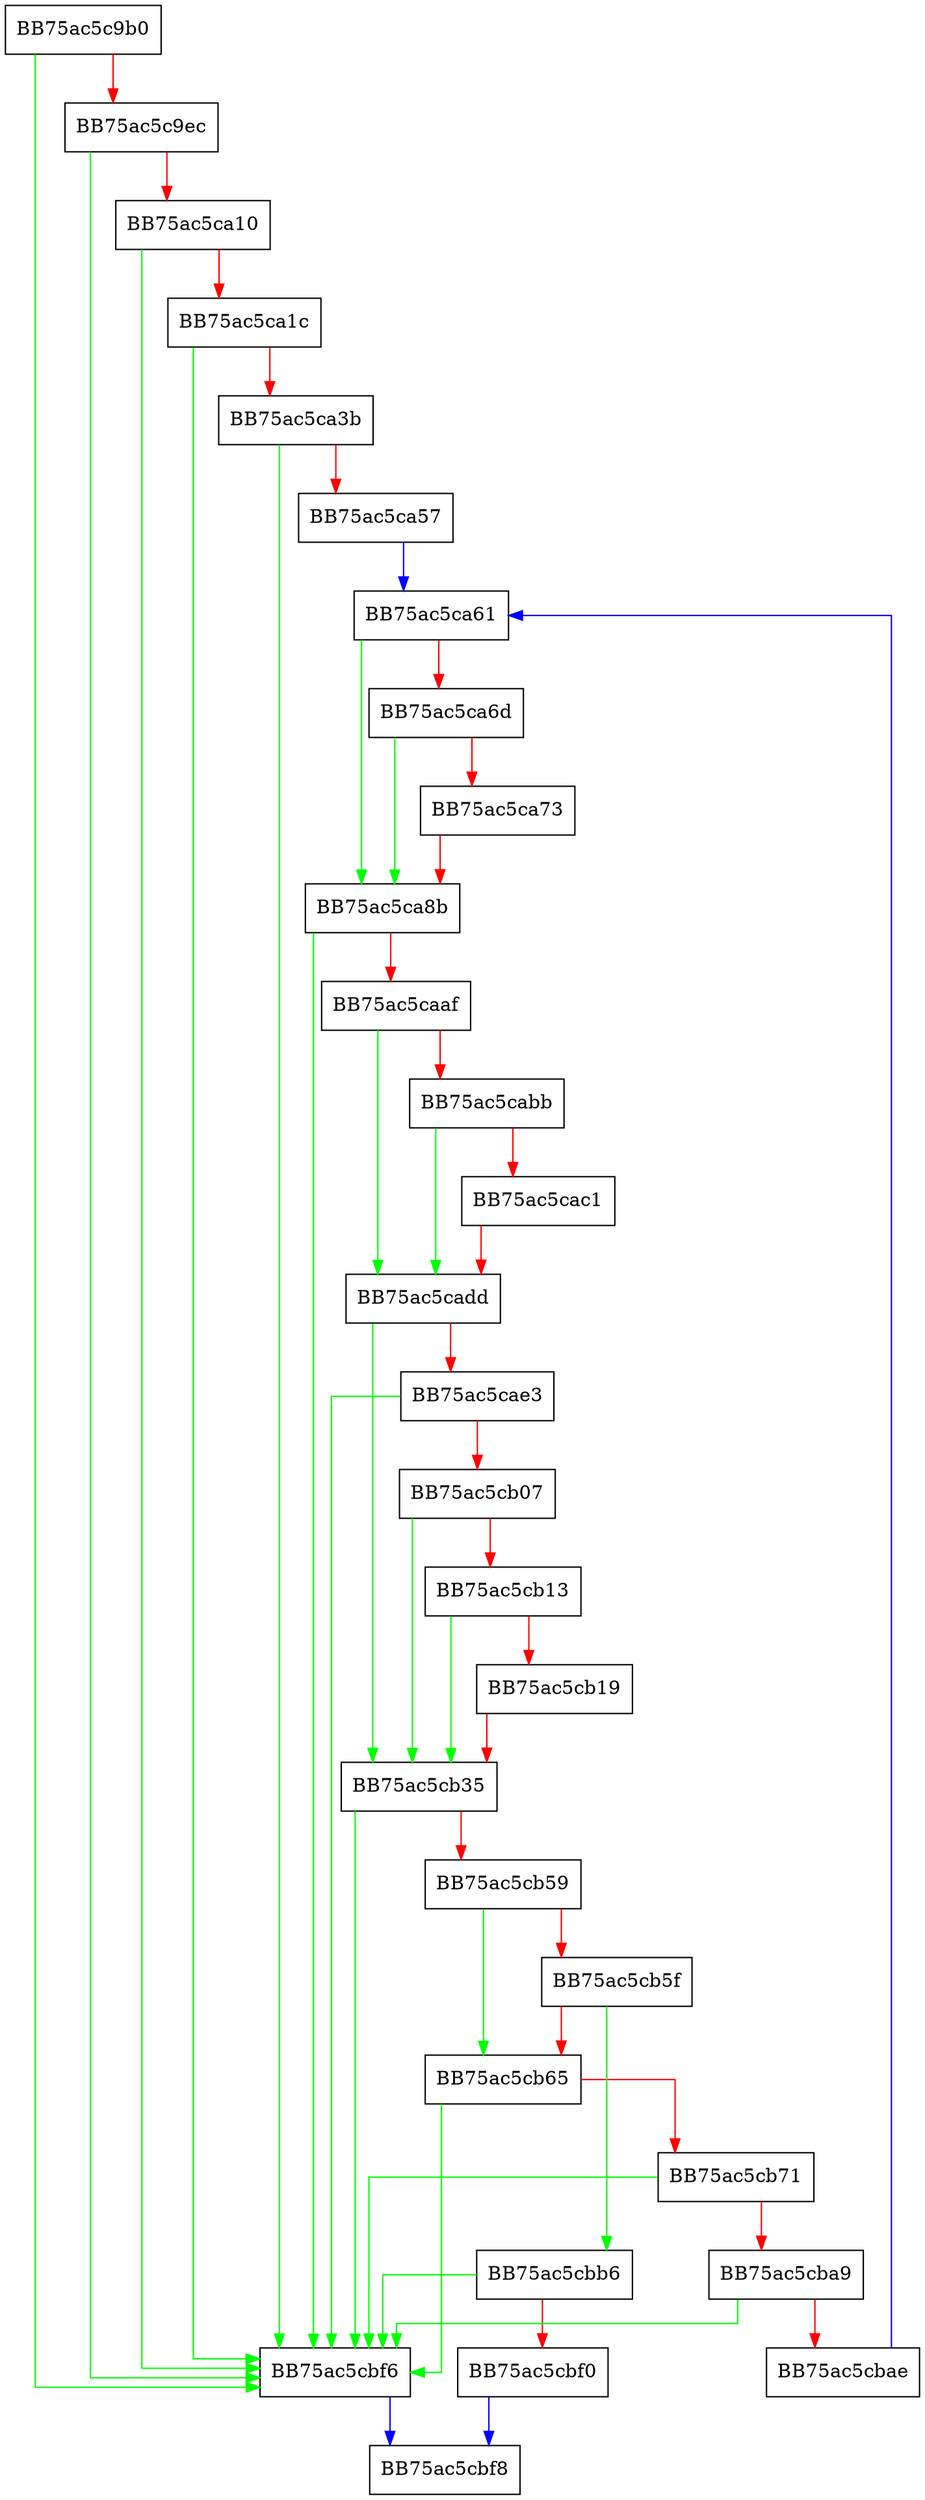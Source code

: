 digraph mso_unpack {
  node [shape="box"];
  graph [splines=ortho];
  BB75ac5c9b0 -> BB75ac5cbf6 [color="green"];
  BB75ac5c9b0 -> BB75ac5c9ec [color="red"];
  BB75ac5c9ec -> BB75ac5cbf6 [color="green"];
  BB75ac5c9ec -> BB75ac5ca10 [color="red"];
  BB75ac5ca10 -> BB75ac5cbf6 [color="green"];
  BB75ac5ca10 -> BB75ac5ca1c [color="red"];
  BB75ac5ca1c -> BB75ac5cbf6 [color="green"];
  BB75ac5ca1c -> BB75ac5ca3b [color="red"];
  BB75ac5ca3b -> BB75ac5cbf6 [color="green"];
  BB75ac5ca3b -> BB75ac5ca57 [color="red"];
  BB75ac5ca57 -> BB75ac5ca61 [color="blue"];
  BB75ac5ca61 -> BB75ac5ca8b [color="green"];
  BB75ac5ca61 -> BB75ac5ca6d [color="red"];
  BB75ac5ca6d -> BB75ac5ca8b [color="green"];
  BB75ac5ca6d -> BB75ac5ca73 [color="red"];
  BB75ac5ca73 -> BB75ac5ca8b [color="red"];
  BB75ac5ca8b -> BB75ac5cbf6 [color="green"];
  BB75ac5ca8b -> BB75ac5caaf [color="red"];
  BB75ac5caaf -> BB75ac5cadd [color="green"];
  BB75ac5caaf -> BB75ac5cabb [color="red"];
  BB75ac5cabb -> BB75ac5cadd [color="green"];
  BB75ac5cabb -> BB75ac5cac1 [color="red"];
  BB75ac5cac1 -> BB75ac5cadd [color="red"];
  BB75ac5cadd -> BB75ac5cb35 [color="green"];
  BB75ac5cadd -> BB75ac5cae3 [color="red"];
  BB75ac5cae3 -> BB75ac5cbf6 [color="green"];
  BB75ac5cae3 -> BB75ac5cb07 [color="red"];
  BB75ac5cb07 -> BB75ac5cb35 [color="green"];
  BB75ac5cb07 -> BB75ac5cb13 [color="red"];
  BB75ac5cb13 -> BB75ac5cb35 [color="green"];
  BB75ac5cb13 -> BB75ac5cb19 [color="red"];
  BB75ac5cb19 -> BB75ac5cb35 [color="red"];
  BB75ac5cb35 -> BB75ac5cbf6 [color="green"];
  BB75ac5cb35 -> BB75ac5cb59 [color="red"];
  BB75ac5cb59 -> BB75ac5cb65 [color="green"];
  BB75ac5cb59 -> BB75ac5cb5f [color="red"];
  BB75ac5cb5f -> BB75ac5cbb6 [color="green"];
  BB75ac5cb5f -> BB75ac5cb65 [color="red"];
  BB75ac5cb65 -> BB75ac5cbf6 [color="green"];
  BB75ac5cb65 -> BB75ac5cb71 [color="red"];
  BB75ac5cb71 -> BB75ac5cbf6 [color="green"];
  BB75ac5cb71 -> BB75ac5cba9 [color="red"];
  BB75ac5cba9 -> BB75ac5cbf6 [color="green"];
  BB75ac5cba9 -> BB75ac5cbae [color="red"];
  BB75ac5cbae -> BB75ac5ca61 [color="blue"];
  BB75ac5cbb6 -> BB75ac5cbf6 [color="green"];
  BB75ac5cbb6 -> BB75ac5cbf0 [color="red"];
  BB75ac5cbf0 -> BB75ac5cbf8 [color="blue"];
  BB75ac5cbf6 -> BB75ac5cbf8 [color="blue"];
}